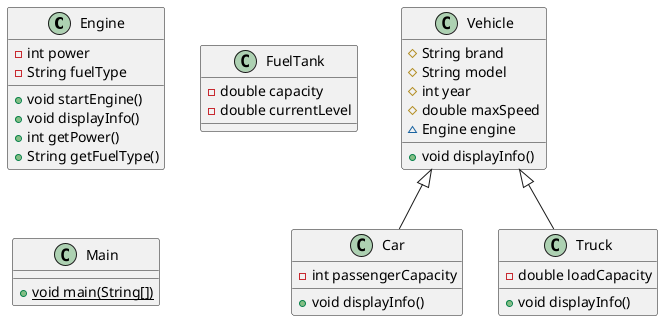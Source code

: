 @startuml
class Engine {
- int power
- String fuelType
+ void startEngine()
+ void displayInfo()
+ int getPower()
+ String getFuelType()
}


class FuelTank {
- double capacity
- double currentLevel
}

class Car {
- int passengerCapacity
+ void displayInfo()
}


class Vehicle {
# String brand
# String model
# int year
# double maxSpeed
~ Engine engine
+ void displayInfo()
}


class Main {
+ {static} void main(String[])
}

class Truck {
- double loadCapacity
+ void displayInfo()
}




Vehicle <|-- Car
Vehicle <|-- Truck
@enduml